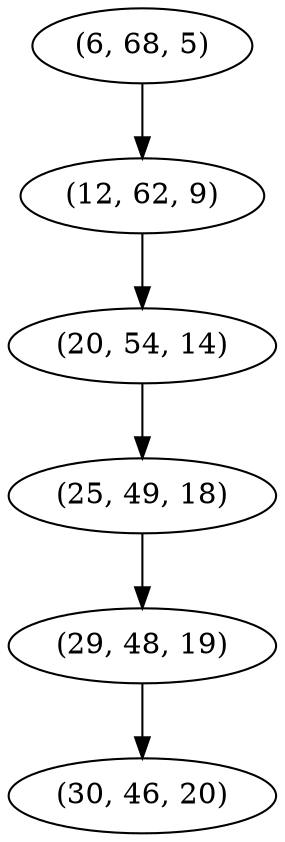 digraph tree {
    "(6, 68, 5)";
    "(12, 62, 9)";
    "(20, 54, 14)";
    "(25, 49, 18)";
    "(29, 48, 19)";
    "(30, 46, 20)";
    "(6, 68, 5)" -> "(12, 62, 9)";
    "(12, 62, 9)" -> "(20, 54, 14)";
    "(20, 54, 14)" -> "(25, 49, 18)";
    "(25, 49, 18)" -> "(29, 48, 19)";
    "(29, 48, 19)" -> "(30, 46, 20)";
}
